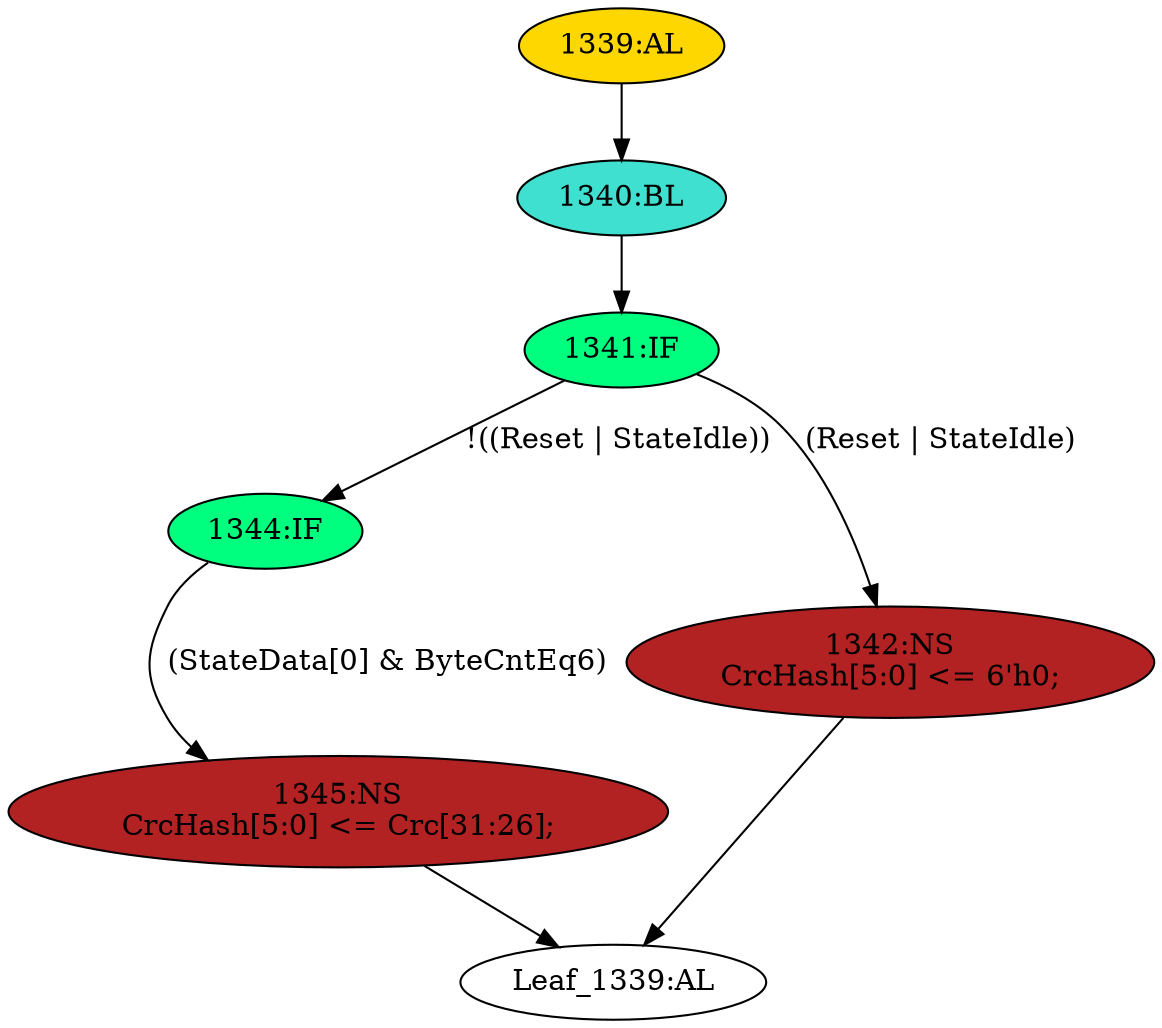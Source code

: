 strict digraph "" {
	node [label="\N"];
	"Leaf_1339:AL"	 [def_var="['CrcHash']",
		label="Leaf_1339:AL"];
	"1340:BL"	 [ast="<pyverilog.vparser.ast.Block object at 0x7fb43032c2d0>",
		fillcolor=turquoise,
		label="1340:BL",
		statements="[]",
		style=filled,
		typ=Block];
	"1341:IF"	 [ast="<pyverilog.vparser.ast.IfStatement object at 0x7fb43032c350>",
		fillcolor=springgreen,
		label="1341:IF",
		statements="[]",
		style=filled,
		typ=IfStatement];
	"1340:BL" -> "1341:IF"	 [cond="[]",
		lineno=None];
	"1339:AL"	 [ast="<pyverilog.vparser.ast.Always object at 0x7fb43032a3d0>",
		clk_sens=True,
		fillcolor=gold,
		label="1339:AL",
		sens="['MRxClk']",
		statements="[]",
		style=filled,
		typ=Always,
		use_var="['Reset', 'StateIdle', 'ByteCntEq6', 'StateData', 'Crc']"];
	"1339:AL" -> "1340:BL"	 [cond="[]",
		lineno=None];
	"1344:IF"	 [ast="<pyverilog.vparser.ast.IfStatement object at 0x7fb43032c210>",
		fillcolor=springgreen,
		label="1344:IF",
		statements="[]",
		style=filled,
		typ=IfStatement];
	"1345:NS"	 [ast="<pyverilog.vparser.ast.NonblockingSubstitution object at 0x7fb430335c10>",
		fillcolor=firebrick,
		label="1345:NS
CrcHash[5:0] <= Crc[31:26];",
		statements="[<pyverilog.vparser.ast.NonblockingSubstitution object at 0x7fb430335c10>]",
		style=filled,
		typ=NonblockingSubstitution];
	"1344:IF" -> "1345:NS"	 [cond="['StateData', 'ByteCntEq6']",
		label="(StateData[0] & ByteCntEq6)",
		lineno=1344];
	"1342:NS"	 [ast="<pyverilog.vparser.ast.NonblockingSubstitution object at 0x7fb43032a110>",
		fillcolor=firebrick,
		label="1342:NS
CrcHash[5:0] <= 6'h0;",
		statements="[<pyverilog.vparser.ast.NonblockingSubstitution object at 0x7fb43032a110>]",
		style=filled,
		typ=NonblockingSubstitution];
	"1342:NS" -> "Leaf_1339:AL"	 [cond="[]",
		lineno=None];
	"1345:NS" -> "Leaf_1339:AL"	 [cond="[]",
		lineno=None];
	"1341:IF" -> "1344:IF"	 [cond="['Reset', 'StateIdle']",
		label="!((Reset | StateIdle))",
		lineno=1341];
	"1341:IF" -> "1342:NS"	 [cond="['Reset', 'StateIdle']",
		label="(Reset | StateIdle)",
		lineno=1341];
}
